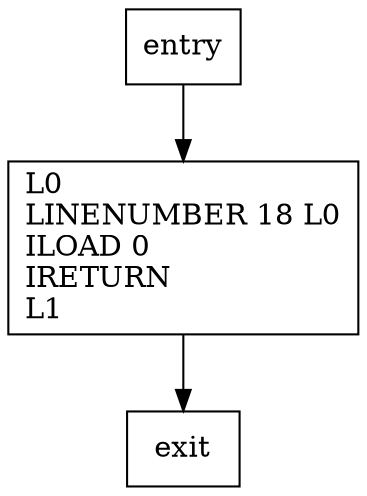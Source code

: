 digraph get {
node [shape=record];
984588737 [label="L0\lLINENUMBER 18 L0\lILOAD 0\lIRETURN\lL1\l"];
entry;
exit;
entry -> 984588737;
984588737 -> exit;
}
